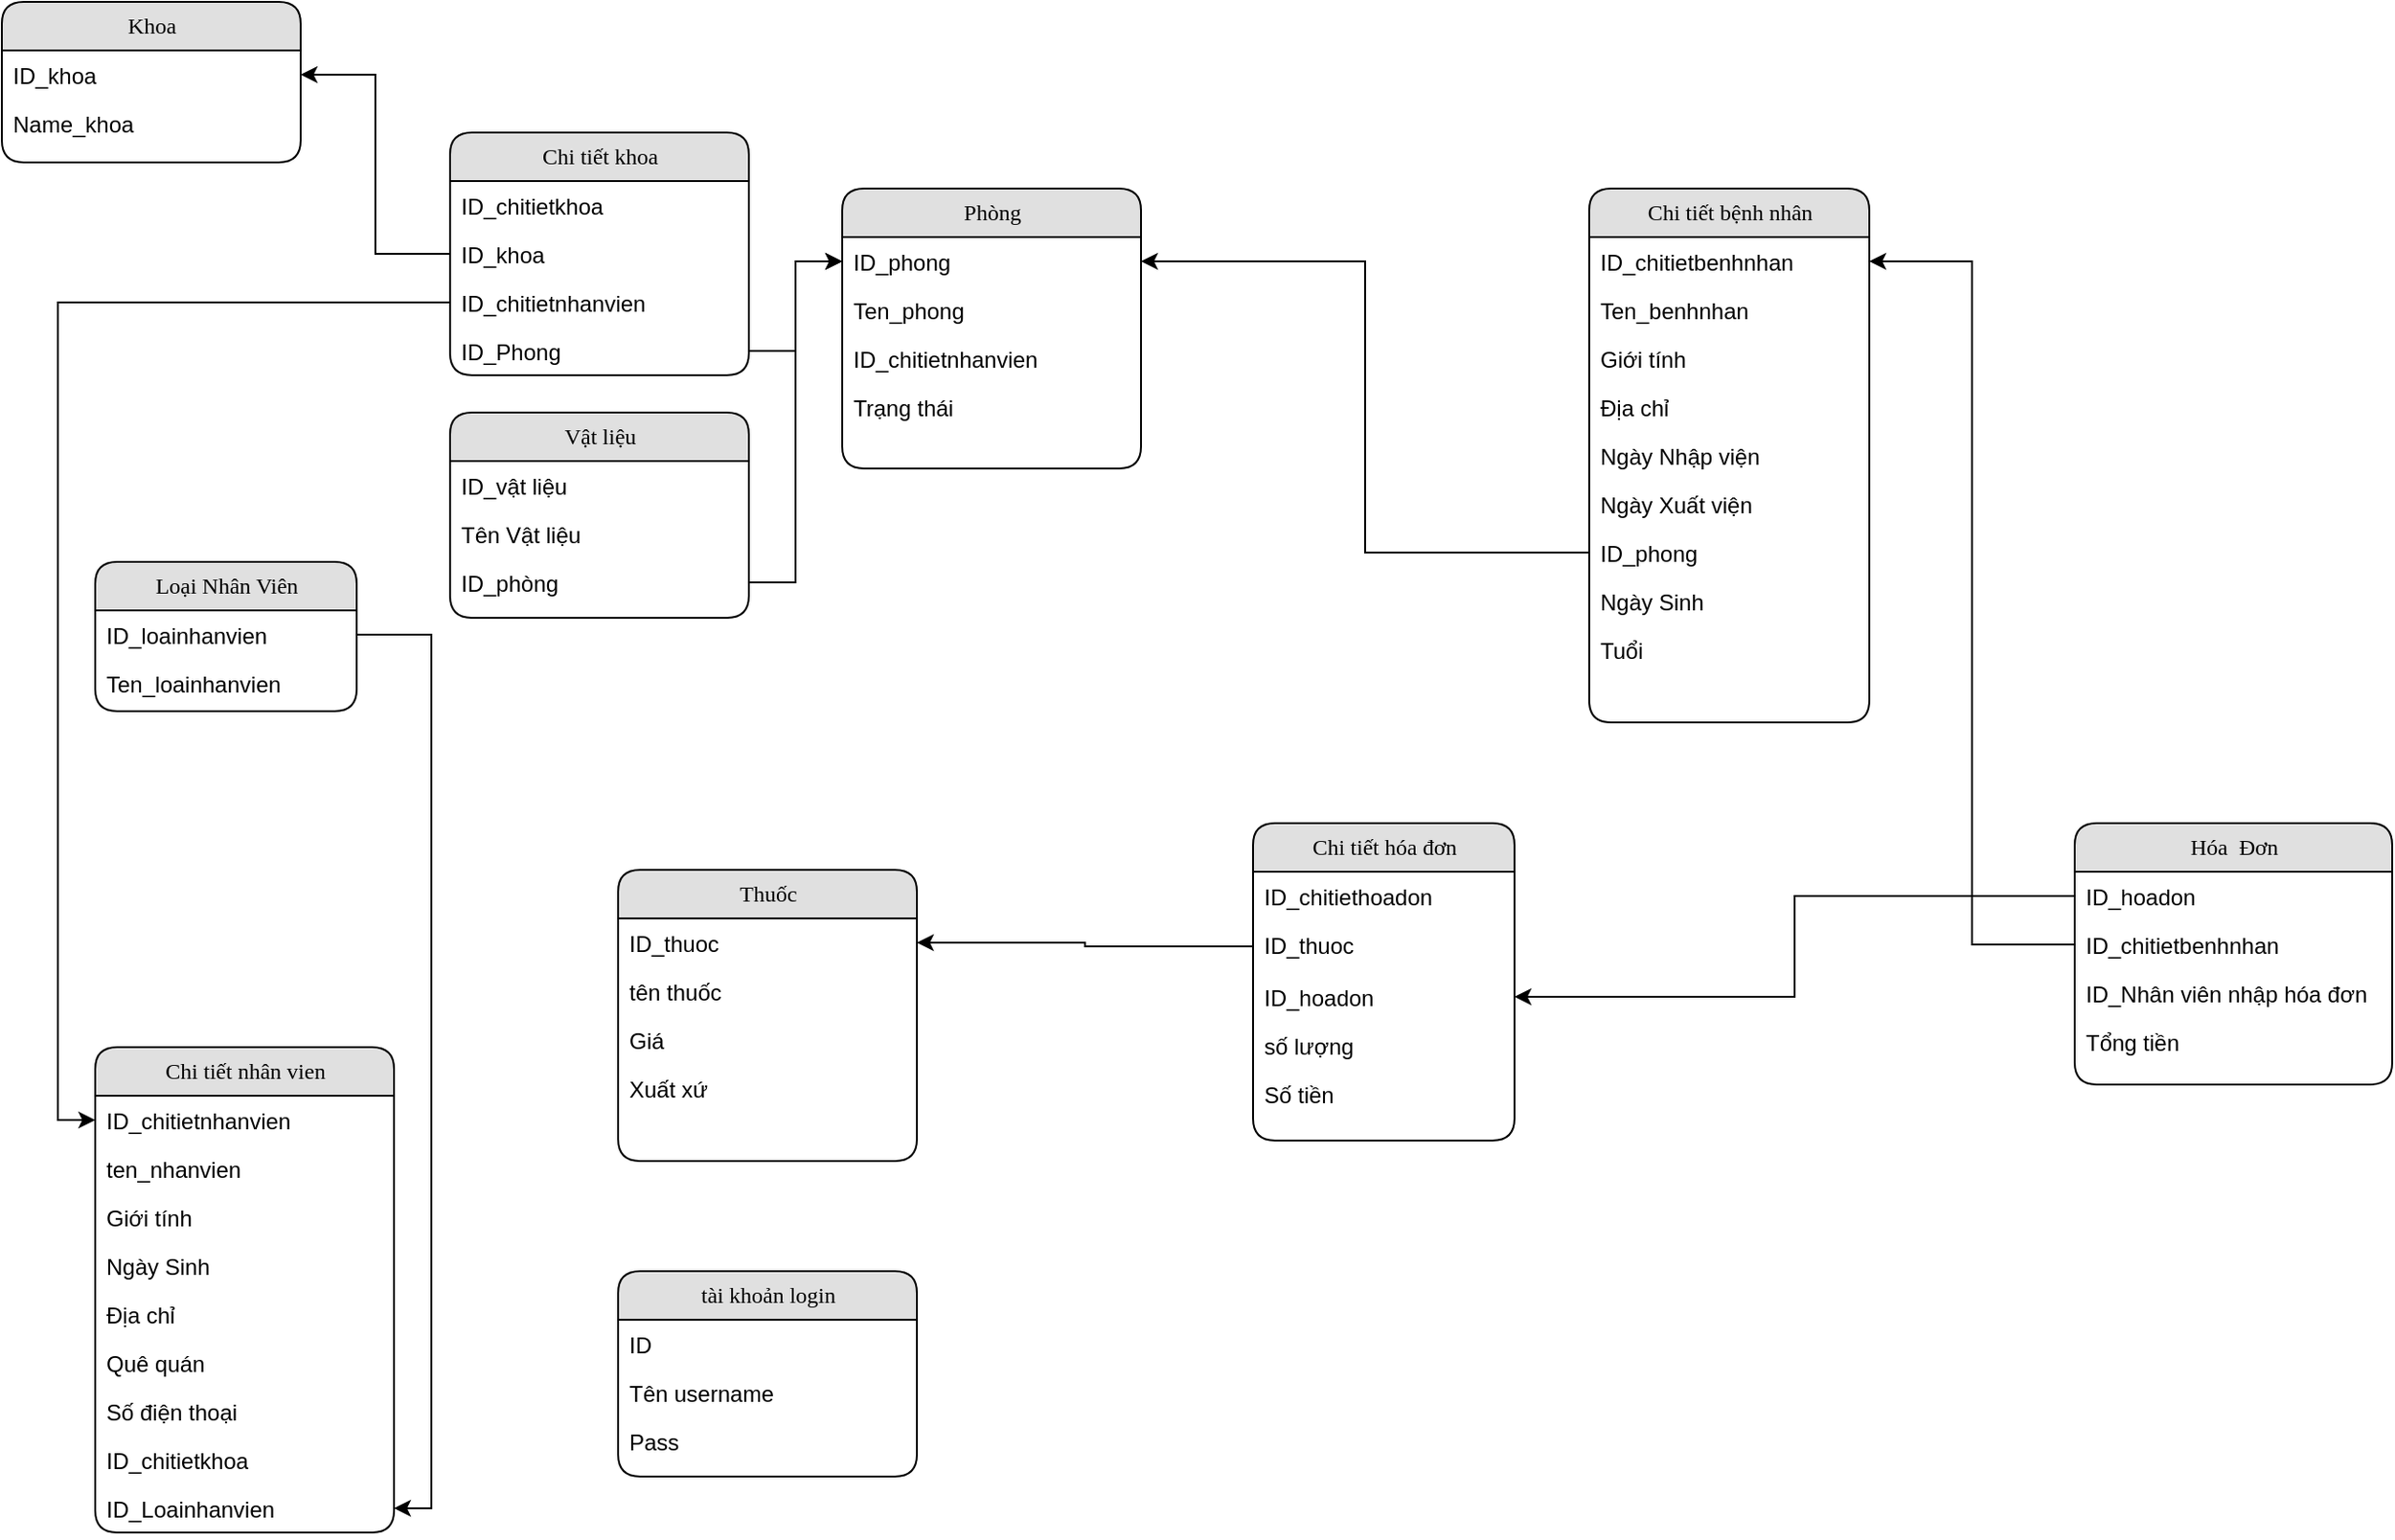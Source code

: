 <mxfile version="13.6.3" type="github">
  <diagram name="Page-1" id="b520641d-4fe3-3701-9064-5fc419738815">
    <mxGraphModel dx="868" dy="1229" grid="1" gridSize="10" guides="1" tooltips="1" connect="1" arrows="1" fold="1" page="1" pageScale="1" pageWidth="1100" pageHeight="850" background="#ffffff" math="0" shadow="0">
      <root>
        <mxCell id="0" />
        <mxCell id="1" parent="0" />
        <mxCell id="21ea969265ad0168-10" value="Phòng" style="swimlane;html=1;fontStyle=0;childLayout=stackLayout;horizontal=1;startSize=26;fillColor=#e0e0e0;horizontalStack=0;resizeParent=1;resizeLast=0;collapsible=1;marginBottom=0;swimlaneFillColor=#ffffff;align=center;rounded=1;shadow=0;comic=0;labelBackgroundColor=none;strokeWidth=1;fontFamily=Verdana;fontSize=12" parent="1" vertex="1">
          <mxGeometry x="480" y="60" width="160" height="150" as="geometry" />
        </mxCell>
        <mxCell id="21ea969265ad0168-11" value="ID_phong" style="text;html=1;strokeColor=none;fillColor=none;spacingLeft=4;spacingRight=4;whiteSpace=wrap;overflow=hidden;rotatable=0;points=[[0,0.5],[1,0.5]];portConstraint=eastwest;" parent="21ea969265ad0168-10" vertex="1">
          <mxGeometry y="26" width="160" height="26" as="geometry" />
        </mxCell>
        <mxCell id="21ea969265ad0168-12" value="Ten_phong" style="text;html=1;strokeColor=none;fillColor=none;spacingLeft=4;spacingRight=4;whiteSpace=wrap;overflow=hidden;rotatable=0;points=[[0,0.5],[1,0.5]];portConstraint=eastwest;" parent="21ea969265ad0168-10" vertex="1">
          <mxGeometry y="52" width="160" height="26" as="geometry" />
        </mxCell>
        <mxCell id="21ea969265ad0168-52" value="ID_chitietnhanvien" style="text;html=1;strokeColor=none;fillColor=none;spacingLeft=4;spacingRight=4;whiteSpace=wrap;overflow=hidden;rotatable=0;points=[[0,0.5],[1,0.5]];portConstraint=eastwest;" parent="21ea969265ad0168-10" vertex="1">
          <mxGeometry y="78" width="160" height="26" as="geometry" />
        </mxCell>
        <mxCell id="mLAfzD7H1Y2AKtJi_P_H-40" value="&lt;div&gt;Trạng thái&lt;br&gt;&lt;/div&gt;" style="text;html=1;strokeColor=none;fillColor=none;spacingLeft=4;spacingRight=4;whiteSpace=wrap;overflow=hidden;rotatable=0;points=[[0,0.5],[1,0.5]];portConstraint=eastwest;" parent="21ea969265ad0168-10" vertex="1">
          <mxGeometry y="104" width="160" height="26" as="geometry" />
        </mxCell>
        <mxCell id="mLAfzD7H1Y2AKtJi_P_H-25" value="Chi tiết khoa" style="swimlane;html=1;fontStyle=0;childLayout=stackLayout;horizontal=1;startSize=26;fillColor=#e0e0e0;horizontalStack=0;resizeParent=1;resizeLast=0;collapsible=1;marginBottom=0;swimlaneFillColor=#ffffff;align=center;rounded=1;shadow=0;comic=0;labelBackgroundColor=none;strokeWidth=1;fontFamily=Verdana;fontSize=12" parent="1" vertex="1">
          <mxGeometry x="270" y="30" width="160" height="130" as="geometry" />
        </mxCell>
        <mxCell id="mLAfzD7H1Y2AKtJi_P_H-26" value="ID_chitietkhoa" style="text;html=1;strokeColor=none;fillColor=none;spacingLeft=4;spacingRight=4;whiteSpace=wrap;overflow=hidden;rotatable=0;points=[[0,0.5],[1,0.5]];portConstraint=eastwest;" parent="mLAfzD7H1Y2AKtJi_P_H-25" vertex="1">
          <mxGeometry y="26" width="160" height="26" as="geometry" />
        </mxCell>
        <mxCell id="mLAfzD7H1Y2AKtJi_P_H-27" value="ID_khoa" style="text;html=1;strokeColor=none;fillColor=none;spacingLeft=4;spacingRight=4;whiteSpace=wrap;overflow=hidden;rotatable=0;points=[[0,0.5],[1,0.5]];portConstraint=eastwest;" parent="mLAfzD7H1Y2AKtJi_P_H-25" vertex="1">
          <mxGeometry y="52" width="160" height="26" as="geometry" />
        </mxCell>
        <mxCell id="mLAfzD7H1Y2AKtJi_P_H-28" value="ID_chitietnhanvien" style="text;html=1;strokeColor=none;fillColor=none;spacingLeft=4;spacingRight=4;whiteSpace=wrap;overflow=hidden;rotatable=0;points=[[0,0.5],[1,0.5]];portConstraint=eastwest;" parent="mLAfzD7H1Y2AKtJi_P_H-25" vertex="1">
          <mxGeometry y="78" width="160" height="26" as="geometry" />
        </mxCell>
        <mxCell id="mLAfzD7H1Y2AKtJi_P_H-29" value="ID_Phong" style="text;html=1;strokeColor=none;fillColor=none;spacingLeft=4;spacingRight=4;whiteSpace=wrap;overflow=hidden;rotatable=0;points=[[0,0.5],[1,0.5]];portConstraint=eastwest;" parent="mLAfzD7H1Y2AKtJi_P_H-25" vertex="1">
          <mxGeometry y="104" width="160" height="26" as="geometry" />
        </mxCell>
        <mxCell id="mLAfzD7H1Y2AKtJi_P_H-62" style="edgeStyle=orthogonalEdgeStyle;rounded=0;orthogonalLoop=1;jettySize=auto;html=1;exitX=0;exitY=0.5;exitDx=0;exitDy=0;entryX=1;entryY=0.5;entryDx=0;entryDy=0;" parent="1" source="mLAfzD7H1Y2AKtJi_P_H-27" target="21ea969265ad0168-7" edge="1">
          <mxGeometry relative="1" as="geometry" />
        </mxCell>
        <mxCell id="mLAfzD7H1Y2AKtJi_P_H-63" style="edgeStyle=orthogonalEdgeStyle;rounded=0;orthogonalLoop=1;jettySize=auto;html=1;exitX=0;exitY=0.5;exitDx=0;exitDy=0;entryX=0;entryY=0.5;entryDx=0;entryDy=0;" parent="1" source="mLAfzD7H1Y2AKtJi_P_H-28" target="21ea969265ad0168-19" edge="1">
          <mxGeometry relative="1" as="geometry" />
        </mxCell>
        <mxCell id="mLAfzD7H1Y2AKtJi_P_H-64" style="edgeStyle=orthogonalEdgeStyle;rounded=0;orthogonalLoop=1;jettySize=auto;html=1;exitX=1;exitY=0.5;exitDx=0;exitDy=0;entryX=0;entryY=0.5;entryDx=0;entryDy=0;" parent="1" source="mLAfzD7H1Y2AKtJi_P_H-29" target="21ea969265ad0168-11" edge="1">
          <mxGeometry relative="1" as="geometry" />
        </mxCell>
        <mxCell id="21ea969265ad0168-18" value="Chi tiết nhân vien" style="swimlane;html=1;fontStyle=0;childLayout=stackLayout;horizontal=1;startSize=26;fillColor=#e0e0e0;horizontalStack=0;resizeParent=1;resizeLast=0;collapsible=1;marginBottom=0;swimlaneFillColor=#ffffff;align=center;rounded=1;shadow=0;comic=0;labelBackgroundColor=none;strokeWidth=1;fontFamily=Verdana;fontSize=12" parent="1" vertex="1">
          <mxGeometry x="80" y="520" width="160" height="260" as="geometry" />
        </mxCell>
        <mxCell id="21ea969265ad0168-19" value="ID_chitietnhanvien" style="text;html=1;strokeColor=none;fillColor=none;spacingLeft=4;spacingRight=4;whiteSpace=wrap;overflow=hidden;rotatable=0;points=[[0,0.5],[1,0.5]];portConstraint=eastwest;" parent="21ea969265ad0168-18" vertex="1">
          <mxGeometry y="26" width="160" height="26" as="geometry" />
        </mxCell>
        <mxCell id="21ea969265ad0168-20" value="ten_nhanvien" style="text;html=1;strokeColor=none;fillColor=none;spacingLeft=4;spacingRight=4;whiteSpace=wrap;overflow=hidden;rotatable=0;points=[[0,0.5],[1,0.5]];portConstraint=eastwest;" parent="21ea969265ad0168-18" vertex="1">
          <mxGeometry y="52" width="160" height="26" as="geometry" />
        </mxCell>
        <mxCell id="21ea969265ad0168-51" value="Giới tính" style="text;html=1;strokeColor=none;fillColor=none;spacingLeft=4;spacingRight=4;whiteSpace=wrap;overflow=hidden;rotatable=0;points=[[0,0.5],[1,0.5]];portConstraint=eastwest;" parent="21ea969265ad0168-18" vertex="1">
          <mxGeometry y="78" width="160" height="26" as="geometry" />
        </mxCell>
        <mxCell id="21ea969265ad0168-21" value="&lt;div&gt;Ngày Sinh&lt;/div&gt;&lt;div&gt;&lt;br&gt;&lt;/div&gt;" style="text;html=1;strokeColor=none;fillColor=none;spacingLeft=4;spacingRight=4;whiteSpace=wrap;overflow=hidden;rotatable=0;points=[[0,0.5],[1,0.5]];portConstraint=eastwest;" parent="21ea969265ad0168-18" vertex="1">
          <mxGeometry y="104" width="160" height="26" as="geometry" />
        </mxCell>
        <mxCell id="mLAfzD7H1Y2AKtJi_P_H-31" value="Địa chỉ" style="text;html=1;strokeColor=none;fillColor=none;spacingLeft=4;spacingRight=4;whiteSpace=wrap;overflow=hidden;rotatable=0;points=[[0,0.5],[1,0.5]];portConstraint=eastwest;" parent="21ea969265ad0168-18" vertex="1">
          <mxGeometry y="130" width="160" height="26" as="geometry" />
        </mxCell>
        <mxCell id="mLAfzD7H1Y2AKtJi_P_H-32" value="Quê quán" style="text;html=1;strokeColor=none;fillColor=none;spacingLeft=4;spacingRight=4;whiteSpace=wrap;overflow=hidden;rotatable=0;points=[[0,0.5],[1,0.5]];portConstraint=eastwest;" parent="21ea969265ad0168-18" vertex="1">
          <mxGeometry y="156" width="160" height="26" as="geometry" />
        </mxCell>
        <mxCell id="mLAfzD7H1Y2AKtJi_P_H-33" value="Số điện thoại" style="text;html=1;strokeColor=none;fillColor=none;spacingLeft=4;spacingRight=4;whiteSpace=wrap;overflow=hidden;rotatable=0;points=[[0,0.5],[1,0.5]];portConstraint=eastwest;" parent="21ea969265ad0168-18" vertex="1">
          <mxGeometry y="182" width="160" height="26" as="geometry" />
        </mxCell>
        <mxCell id="mLAfzD7H1Y2AKtJi_P_H-34" value="ID_chitietkhoa" style="text;html=1;strokeColor=none;fillColor=none;spacingLeft=4;spacingRight=4;whiteSpace=wrap;overflow=hidden;rotatable=0;points=[[0,0.5],[1,0.5]];portConstraint=eastwest;" parent="21ea969265ad0168-18" vertex="1">
          <mxGeometry y="208" width="160" height="26" as="geometry" />
        </mxCell>
        <mxCell id="mLAfzD7H1Y2AKtJi_P_H-39" value="ID_Loainhanvien" style="text;html=1;strokeColor=none;fillColor=none;spacingLeft=4;spacingRight=4;whiteSpace=wrap;overflow=hidden;rotatable=0;points=[[0,0.5],[1,0.5]];portConstraint=eastwest;" parent="21ea969265ad0168-18" vertex="1">
          <mxGeometry y="234" width="160" height="26" as="geometry" />
        </mxCell>
        <mxCell id="21ea969265ad0168-14" value="Loại Nhân Viên" style="swimlane;html=1;fontStyle=0;childLayout=stackLayout;horizontal=1;startSize=26;fillColor=#e0e0e0;horizontalStack=0;resizeParent=1;resizeLast=0;collapsible=1;marginBottom=0;swimlaneFillColor=#ffffff;align=center;rounded=1;shadow=0;comic=0;labelBackgroundColor=none;strokeWidth=1;fontFamily=Verdana;fontSize=12" parent="1" vertex="1">
          <mxGeometry x="80" y="260" width="140" height="80" as="geometry" />
        </mxCell>
        <mxCell id="21ea969265ad0168-15" value="ID_loainhanvien" style="text;html=1;strokeColor=none;fillColor=none;spacingLeft=4;spacingRight=4;whiteSpace=wrap;overflow=hidden;rotatable=0;points=[[0,0.5],[1,0.5]];portConstraint=eastwest;" parent="21ea969265ad0168-14" vertex="1">
          <mxGeometry y="26" width="140" height="26" as="geometry" />
        </mxCell>
        <mxCell id="21ea969265ad0168-16" value="Ten_loainhanvien" style="text;html=1;strokeColor=none;fillColor=none;spacingLeft=4;spacingRight=4;whiteSpace=wrap;overflow=hidden;rotatable=0;points=[[0,0.5],[1,0.5]];portConstraint=eastwest;" parent="21ea969265ad0168-14" vertex="1">
          <mxGeometry y="52" width="140" height="26" as="geometry" />
        </mxCell>
        <mxCell id="mLAfzD7H1Y2AKtJi_P_H-67" style="edgeStyle=orthogonalEdgeStyle;rounded=0;orthogonalLoop=1;jettySize=auto;html=1;exitX=1;exitY=0.5;exitDx=0;exitDy=0;entryX=1;entryY=0.5;entryDx=0;entryDy=0;" parent="1" source="21ea969265ad0168-15" target="mLAfzD7H1Y2AKtJi_P_H-39" edge="1">
          <mxGeometry relative="1" as="geometry" />
        </mxCell>
        <mxCell id="mLAfzD7H1Y2AKtJi_P_H-19" value="Vật liệu" style="swimlane;html=1;fontStyle=0;childLayout=stackLayout;horizontal=1;startSize=26;fillColor=#e0e0e0;horizontalStack=0;resizeParent=1;resizeLast=0;collapsible=1;marginBottom=0;swimlaneFillColor=#ffffff;align=center;rounded=1;shadow=0;comic=0;labelBackgroundColor=none;strokeWidth=1;fontFamily=Verdana;fontSize=12" parent="1" vertex="1">
          <mxGeometry x="270" y="180" width="160" height="110" as="geometry" />
        </mxCell>
        <mxCell id="mLAfzD7H1Y2AKtJi_P_H-20" value="ID_vật liệu" style="text;html=1;strokeColor=none;fillColor=none;spacingLeft=4;spacingRight=4;whiteSpace=wrap;overflow=hidden;rotatable=0;points=[[0,0.5],[1,0.5]];portConstraint=eastwest;" parent="mLAfzD7H1Y2AKtJi_P_H-19" vertex="1">
          <mxGeometry y="26" width="160" height="26" as="geometry" />
        </mxCell>
        <mxCell id="mLAfzD7H1Y2AKtJi_P_H-21" value="Tên Vật liệu" style="text;html=1;strokeColor=none;fillColor=none;spacingLeft=4;spacingRight=4;whiteSpace=wrap;overflow=hidden;rotatable=0;points=[[0,0.5],[1,0.5]];portConstraint=eastwest;" parent="mLAfzD7H1Y2AKtJi_P_H-19" vertex="1">
          <mxGeometry y="52" width="160" height="26" as="geometry" />
        </mxCell>
        <mxCell id="mLAfzD7H1Y2AKtJi_P_H-22" value="ID_phòng" style="text;html=1;strokeColor=none;fillColor=none;spacingLeft=4;spacingRight=4;whiteSpace=wrap;overflow=hidden;rotatable=0;points=[[0,0.5],[1,0.5]];portConstraint=eastwest;" parent="mLAfzD7H1Y2AKtJi_P_H-19" vertex="1">
          <mxGeometry y="78" width="160" height="26" as="geometry" />
        </mxCell>
        <mxCell id="21ea969265ad0168-6" value="Khoa" style="swimlane;html=1;fontStyle=0;childLayout=stackLayout;horizontal=1;startSize=26;fillColor=#e0e0e0;horizontalStack=0;resizeParent=1;resizeLast=0;collapsible=1;marginBottom=0;swimlaneFillColor=#ffffff;align=center;rounded=1;shadow=0;comic=0;labelBackgroundColor=none;strokeWidth=1;fontFamily=Verdana;fontSize=12" parent="1" vertex="1">
          <mxGeometry x="30" y="-40" width="160" height="86" as="geometry" />
        </mxCell>
        <mxCell id="21ea969265ad0168-7" value="ID_khoa" style="text;html=1;strokeColor=none;fillColor=none;spacingLeft=4;spacingRight=4;whiteSpace=wrap;overflow=hidden;rotatable=0;points=[[0,0.5],[1,0.5]];portConstraint=eastwest;" parent="21ea969265ad0168-6" vertex="1">
          <mxGeometry y="26" width="160" height="26" as="geometry" />
        </mxCell>
        <mxCell id="21ea969265ad0168-8" value="Name_khoa" style="text;html=1;strokeColor=none;fillColor=none;spacingLeft=4;spacingRight=4;whiteSpace=wrap;overflow=hidden;rotatable=0;points=[[0,0.5],[1,0.5]];portConstraint=eastwest;" parent="21ea969265ad0168-6" vertex="1">
          <mxGeometry y="52" width="160" height="26" as="geometry" />
        </mxCell>
        <mxCell id="mLAfzD7H1Y2AKtJi_P_H-68" style="edgeStyle=orthogonalEdgeStyle;rounded=0;orthogonalLoop=1;jettySize=auto;html=1;exitX=1;exitY=0.5;exitDx=0;exitDy=0;entryX=0;entryY=0.5;entryDx=0;entryDy=0;" parent="1" source="mLAfzD7H1Y2AKtJi_P_H-22" target="21ea969265ad0168-11" edge="1">
          <mxGeometry relative="1" as="geometry" />
        </mxCell>
        <mxCell id="mLAfzD7H1Y2AKtJi_P_H-14" value="Chi tiết hóa đơn" style="swimlane;html=1;fontStyle=0;childLayout=stackLayout;horizontal=1;startSize=26;fillColor=#e0e0e0;horizontalStack=0;resizeParent=1;resizeLast=0;collapsible=1;marginBottom=0;swimlaneFillColor=#ffffff;align=center;rounded=1;shadow=0;comic=0;labelBackgroundColor=none;strokeWidth=1;fontFamily=Verdana;fontSize=12" parent="1" vertex="1">
          <mxGeometry x="700" y="400" width="140" height="170" as="geometry" />
        </mxCell>
        <mxCell id="mLAfzD7H1Y2AKtJi_P_H-15" value="ID_chitiethoadon" style="text;html=1;strokeColor=none;fillColor=none;spacingLeft=4;spacingRight=4;whiteSpace=wrap;overflow=hidden;rotatable=0;points=[[0,0.5],[1,0.5]];portConstraint=eastwest;" parent="mLAfzD7H1Y2AKtJi_P_H-14" vertex="1">
          <mxGeometry y="26" width="140" height="26" as="geometry" />
        </mxCell>
        <mxCell id="mLAfzD7H1Y2AKtJi_P_H-16" value="ID_thuoc" style="text;html=1;strokeColor=none;fillColor=none;spacingLeft=4;spacingRight=4;whiteSpace=wrap;overflow=hidden;rotatable=0;points=[[0,0.5],[1,0.5]];portConstraint=eastwest;" parent="mLAfzD7H1Y2AKtJi_P_H-14" vertex="1">
          <mxGeometry y="52" width="140" height="28" as="geometry" />
        </mxCell>
        <mxCell id="mLAfzD7H1Y2AKtJi_P_H-61" value="ID_hoadon" style="text;html=1;strokeColor=none;fillColor=none;spacingLeft=4;spacingRight=4;whiteSpace=wrap;overflow=hidden;rotatable=0;points=[[0,0.5],[1,0.5]];portConstraint=eastwest;" parent="mLAfzD7H1Y2AKtJi_P_H-14" vertex="1">
          <mxGeometry y="80" width="140" height="26" as="geometry" />
        </mxCell>
        <mxCell id="DH02RVZQ1GlcpuNfbPdf-2" value="số lượng" style="text;html=1;strokeColor=none;fillColor=none;spacingLeft=4;spacingRight=4;whiteSpace=wrap;overflow=hidden;rotatable=0;points=[[0,0.5],[1,0.5]];portConstraint=eastwest;" parent="mLAfzD7H1Y2AKtJi_P_H-14" vertex="1">
          <mxGeometry y="106" width="140" height="26" as="geometry" />
        </mxCell>
        <mxCell id="4y6XZsc8v7JH0Q0DXBkX-7" value="&lt;div&gt;Số tiền&lt;/div&gt;&lt;div&gt;&lt;br&gt;&lt;/div&gt;" style="text;html=1;strokeColor=none;fillColor=none;spacingLeft=4;spacingRight=4;whiteSpace=wrap;overflow=hidden;rotatable=0;points=[[0,0.5],[1,0.5]];portConstraint=eastwest;" parent="mLAfzD7H1Y2AKtJi_P_H-14" vertex="1">
          <mxGeometry y="132" width="140" height="26" as="geometry" />
        </mxCell>
        <mxCell id="mLAfzD7H1Y2AKtJi_P_H-73" style="edgeStyle=orthogonalEdgeStyle;rounded=0;orthogonalLoop=1;jettySize=auto;html=1;exitX=0;exitY=0.5;exitDx=0;exitDy=0;entryX=1;entryY=0.5;entryDx=0;entryDy=0;" parent="1" source="21ea969265ad0168-23" target="mLAfzD7H1Y2AKtJi_P_H-61" edge="1">
          <mxGeometry relative="1" as="geometry" />
        </mxCell>
        <mxCell id="mLAfzD7H1Y2AKtJi_P_H-74" style="edgeStyle=orthogonalEdgeStyle;rounded=0;orthogonalLoop=1;jettySize=auto;html=1;exitX=0;exitY=0.5;exitDx=0;exitDy=0;entryX=1;entryY=0.5;entryDx=0;entryDy=0;" parent="1" source="21ea969265ad0168-24" target="mLAfzD7H1Y2AKtJi_P_H-2" edge="1">
          <mxGeometry relative="1" as="geometry" />
        </mxCell>
        <mxCell id="21ea969265ad0168-22" value="Hóa&amp;nbsp; Đơn" style="swimlane;html=1;fontStyle=0;childLayout=stackLayout;horizontal=1;startSize=26;fillColor=#e0e0e0;horizontalStack=0;resizeParent=1;resizeLast=0;collapsible=1;marginBottom=0;swimlaneFillColor=#ffffff;align=center;rounded=1;shadow=0;comic=0;labelBackgroundColor=none;strokeWidth=1;fontFamily=Verdana;fontSize=12" parent="1" vertex="1">
          <mxGeometry x="1140" y="400" width="170" height="140" as="geometry" />
        </mxCell>
        <mxCell id="21ea969265ad0168-23" value="ID_hoadon" style="text;html=1;strokeColor=none;fillColor=none;spacingLeft=4;spacingRight=4;whiteSpace=wrap;overflow=hidden;rotatable=0;points=[[0,0.5],[1,0.5]];portConstraint=eastwest;" parent="21ea969265ad0168-22" vertex="1">
          <mxGeometry y="26" width="170" height="26" as="geometry" />
        </mxCell>
        <mxCell id="21ea969265ad0168-24" value="ID_chitietbenhnhan" style="text;html=1;strokeColor=none;fillColor=none;spacingLeft=4;spacingRight=4;whiteSpace=wrap;overflow=hidden;rotatable=0;points=[[0,0.5],[1,0.5]];portConstraint=eastwest;" parent="21ea969265ad0168-22" vertex="1">
          <mxGeometry y="52" width="170" height="26" as="geometry" />
        </mxCell>
        <mxCell id="mLAfzD7H1Y2AKtJi_P_H-49" value="ID_Nhân viên nhập hóa đơn" style="text;html=1;strokeColor=none;fillColor=none;spacingLeft=4;spacingRight=4;whiteSpace=wrap;overflow=hidden;rotatable=0;points=[[0,0.5],[1,0.5]];portConstraint=eastwest;" parent="21ea969265ad0168-22" vertex="1">
          <mxGeometry y="78" width="170" height="26" as="geometry" />
        </mxCell>
        <mxCell id="mLAfzD7H1Y2AKtJi_P_H-51" value="&lt;div&gt;Tổng tiền&lt;/div&gt;&lt;div&gt;&lt;br&gt;&lt;/div&gt;" style="text;html=1;strokeColor=none;fillColor=none;spacingLeft=4;spacingRight=4;whiteSpace=wrap;overflow=hidden;rotatable=0;points=[[0,0.5],[1,0.5]];portConstraint=eastwest;" parent="21ea969265ad0168-22" vertex="1">
          <mxGeometry y="104" width="170" height="26" as="geometry" />
        </mxCell>
        <mxCell id="mLAfzD7H1Y2AKtJi_P_H-9" value="Thuốc" style="swimlane;html=1;fontStyle=0;childLayout=stackLayout;horizontal=1;startSize=26;fillColor=#e0e0e0;horizontalStack=0;resizeParent=1;resizeLast=0;collapsible=1;marginBottom=0;swimlaneFillColor=#ffffff;align=center;rounded=1;shadow=0;comic=0;labelBackgroundColor=none;strokeWidth=1;fontFamily=Verdana;fontSize=12" parent="1" vertex="1">
          <mxGeometry x="360" y="425" width="160" height="156" as="geometry" />
        </mxCell>
        <mxCell id="mLAfzD7H1Y2AKtJi_P_H-10" value="ID_thuoc" style="text;html=1;strokeColor=none;fillColor=none;spacingLeft=4;spacingRight=4;whiteSpace=wrap;overflow=hidden;rotatable=0;points=[[0,0.5],[1,0.5]];portConstraint=eastwest;" parent="mLAfzD7H1Y2AKtJi_P_H-9" vertex="1">
          <mxGeometry y="26" width="160" height="26" as="geometry" />
        </mxCell>
        <mxCell id="mLAfzD7H1Y2AKtJi_P_H-11" value="tên thuốc" style="text;html=1;strokeColor=none;fillColor=none;spacingLeft=4;spacingRight=4;whiteSpace=wrap;overflow=hidden;rotatable=0;points=[[0,0.5],[1,0.5]];portConstraint=eastwest;" parent="mLAfzD7H1Y2AKtJi_P_H-9" vertex="1">
          <mxGeometry y="52" width="160" height="26" as="geometry" />
        </mxCell>
        <mxCell id="mLAfzD7H1Y2AKtJi_P_H-12" value="Giá" style="text;html=1;strokeColor=none;fillColor=none;spacingLeft=4;spacingRight=4;whiteSpace=wrap;overflow=hidden;rotatable=0;points=[[0,0.5],[1,0.5]];portConstraint=eastwest;" parent="mLAfzD7H1Y2AKtJi_P_H-9" vertex="1">
          <mxGeometry y="78" width="160" height="26" as="geometry" />
        </mxCell>
        <mxCell id="S-22-Up610zips90_ALZ-1" value="Xuất xứ" style="text;html=1;strokeColor=none;fillColor=none;spacingLeft=4;spacingRight=4;whiteSpace=wrap;overflow=hidden;rotatable=0;points=[[0,0.5],[1,0.5]];portConstraint=eastwest;" parent="mLAfzD7H1Y2AKtJi_P_H-9" vertex="1">
          <mxGeometry y="104" width="160" height="26" as="geometry" />
        </mxCell>
        <mxCell id="4y6XZsc8v7JH0Q0DXBkX-1" value="tài khoản login" style="swimlane;html=1;fontStyle=0;childLayout=stackLayout;horizontal=1;startSize=26;fillColor=#e0e0e0;horizontalStack=0;resizeParent=1;resizeLast=0;collapsible=1;marginBottom=0;swimlaneFillColor=#ffffff;align=center;rounded=1;shadow=0;comic=0;labelBackgroundColor=none;strokeWidth=1;fontFamily=Verdana;fontSize=12" parent="1" vertex="1">
          <mxGeometry x="360" y="640" width="160" height="110" as="geometry" />
        </mxCell>
        <mxCell id="4y6XZsc8v7JH0Q0DXBkX-2" value="ID" style="text;html=1;strokeColor=none;fillColor=none;spacingLeft=4;spacingRight=4;whiteSpace=wrap;overflow=hidden;rotatable=0;points=[[0,0.5],[1,0.5]];portConstraint=eastwest;" parent="4y6XZsc8v7JH0Q0DXBkX-1" vertex="1">
          <mxGeometry y="26" width="160" height="26" as="geometry" />
        </mxCell>
        <mxCell id="4y6XZsc8v7JH0Q0DXBkX-3" value="Tên username" style="text;html=1;strokeColor=none;fillColor=none;spacingLeft=4;spacingRight=4;whiteSpace=wrap;overflow=hidden;rotatable=0;points=[[0,0.5],[1,0.5]];portConstraint=eastwest;" parent="4y6XZsc8v7JH0Q0DXBkX-1" vertex="1">
          <mxGeometry y="52" width="160" height="26" as="geometry" />
        </mxCell>
        <mxCell id="4y6XZsc8v7JH0Q0DXBkX-4" value="Pass" style="text;html=1;strokeColor=none;fillColor=none;spacingLeft=4;spacingRight=4;whiteSpace=wrap;overflow=hidden;rotatable=0;points=[[0,0.5],[1,0.5]];portConstraint=eastwest;" parent="4y6XZsc8v7JH0Q0DXBkX-1" vertex="1">
          <mxGeometry y="78" width="160" height="26" as="geometry" />
        </mxCell>
        <mxCell id="mLAfzD7H1Y2AKtJi_P_H-1" value="Chi tiết bệnh nhân" style="swimlane;html=1;fontStyle=0;childLayout=stackLayout;horizontal=1;startSize=26;fillColor=#e0e0e0;horizontalStack=0;resizeParent=1;resizeLast=0;collapsible=1;marginBottom=0;swimlaneFillColor=#ffffff;align=center;rounded=1;shadow=0;comic=0;labelBackgroundColor=none;strokeWidth=1;fontFamily=Verdana;fontSize=12" parent="1" vertex="1">
          <mxGeometry x="880" y="60" width="150" height="286" as="geometry" />
        </mxCell>
        <mxCell id="mLAfzD7H1Y2AKtJi_P_H-2" value="ID_chitietbenhnhan" style="text;html=1;strokeColor=none;fillColor=none;spacingLeft=4;spacingRight=4;whiteSpace=wrap;overflow=hidden;rotatable=0;points=[[0,0.5],[1,0.5]];portConstraint=eastwest;" parent="mLAfzD7H1Y2AKtJi_P_H-1" vertex="1">
          <mxGeometry y="26" width="150" height="26" as="geometry" />
        </mxCell>
        <mxCell id="mLAfzD7H1Y2AKtJi_P_H-3" value="Ten_benhnhan" style="text;html=1;strokeColor=none;fillColor=none;spacingLeft=4;spacingRight=4;whiteSpace=wrap;overflow=hidden;rotatable=0;points=[[0,0.5],[1,0.5]];portConstraint=eastwest;" parent="mLAfzD7H1Y2AKtJi_P_H-1" vertex="1">
          <mxGeometry y="52" width="150" height="26" as="geometry" />
        </mxCell>
        <mxCell id="mLAfzD7H1Y2AKtJi_P_H-4" value="Giới tính" style="text;html=1;strokeColor=none;fillColor=none;spacingLeft=4;spacingRight=4;whiteSpace=wrap;overflow=hidden;rotatable=0;points=[[0,0.5],[1,0.5]];portConstraint=eastwest;" parent="mLAfzD7H1Y2AKtJi_P_H-1" vertex="1">
          <mxGeometry y="78" width="150" height="26" as="geometry" />
        </mxCell>
        <mxCell id="mLAfzD7H1Y2AKtJi_P_H-44" value="Địa chỉ" style="text;html=1;strokeColor=none;fillColor=none;spacingLeft=4;spacingRight=4;whiteSpace=wrap;overflow=hidden;rotatable=0;points=[[0,0.5],[1,0.5]];portConstraint=eastwest;" parent="mLAfzD7H1Y2AKtJi_P_H-1" vertex="1">
          <mxGeometry y="104" width="150" height="26" as="geometry" />
        </mxCell>
        <mxCell id="mLAfzD7H1Y2AKtJi_P_H-45" value="Ngày Nhập viện" style="text;html=1;strokeColor=none;fillColor=none;spacingLeft=4;spacingRight=4;whiteSpace=wrap;overflow=hidden;rotatable=0;points=[[0,0.5],[1,0.5]];portConstraint=eastwest;" parent="mLAfzD7H1Y2AKtJi_P_H-1" vertex="1">
          <mxGeometry y="130" width="150" height="26" as="geometry" />
        </mxCell>
        <mxCell id="mLAfzD7H1Y2AKtJi_P_H-46" value="Ngày Xuất viện" style="text;html=1;strokeColor=none;fillColor=none;spacingLeft=4;spacingRight=4;whiteSpace=wrap;overflow=hidden;rotatable=0;points=[[0,0.5],[1,0.5]];portConstraint=eastwest;" parent="mLAfzD7H1Y2AKtJi_P_H-1" vertex="1">
          <mxGeometry y="156" width="150" height="26" as="geometry" />
        </mxCell>
        <mxCell id="DH02RVZQ1GlcpuNfbPdf-3" value="ID_phong" style="text;html=1;strokeColor=none;fillColor=none;spacingLeft=4;spacingRight=4;whiteSpace=wrap;overflow=hidden;rotatable=0;points=[[0,0.5],[1,0.5]];portConstraint=eastwest;" parent="mLAfzD7H1Y2AKtJi_P_H-1" vertex="1">
          <mxGeometry y="182" width="150" height="26" as="geometry" />
        </mxCell>
        <mxCell id="S-22-Up610zips90_ALZ-2" value="Ngày Sinh" style="text;html=1;strokeColor=none;fillColor=none;spacingLeft=4;spacingRight=4;whiteSpace=wrap;overflow=hidden;rotatable=0;points=[[0,0.5],[1,0.5]];portConstraint=eastwest;" parent="mLAfzD7H1Y2AKtJi_P_H-1" vertex="1">
          <mxGeometry y="208" width="150" height="26" as="geometry" />
        </mxCell>
        <mxCell id="NF0lQwC-fDe0vx4Wx4Wa-1" value="Tuổi" style="text;html=1;strokeColor=none;fillColor=none;spacingLeft=4;spacingRight=4;whiteSpace=wrap;overflow=hidden;rotatable=0;points=[[0,0.5],[1,0.5]];portConstraint=eastwest;" vertex="1" parent="mLAfzD7H1Y2AKtJi_P_H-1">
          <mxGeometry y="234" width="150" height="26" as="geometry" />
        </mxCell>
        <mxCell id="4y6XZsc8v7JH0Q0DXBkX-8" style="edgeStyle=orthogonalEdgeStyle;rounded=0;orthogonalLoop=1;jettySize=auto;html=1;exitX=0;exitY=0.5;exitDx=0;exitDy=0;entryX=1;entryY=0.5;entryDx=0;entryDy=0;" parent="1" source="DH02RVZQ1GlcpuNfbPdf-3" target="21ea969265ad0168-11" edge="1">
          <mxGeometry relative="1" as="geometry" />
        </mxCell>
        <mxCell id="4y6XZsc8v7JH0Q0DXBkX-9" style="edgeStyle=orthogonalEdgeStyle;rounded=0;orthogonalLoop=1;jettySize=auto;html=1;exitX=0;exitY=0.5;exitDx=0;exitDy=0;entryX=1;entryY=0.5;entryDx=0;entryDy=0;" parent="1" source="mLAfzD7H1Y2AKtJi_P_H-16" target="mLAfzD7H1Y2AKtJi_P_H-10" edge="1">
          <mxGeometry relative="1" as="geometry" />
        </mxCell>
      </root>
    </mxGraphModel>
  </diagram>
</mxfile>
